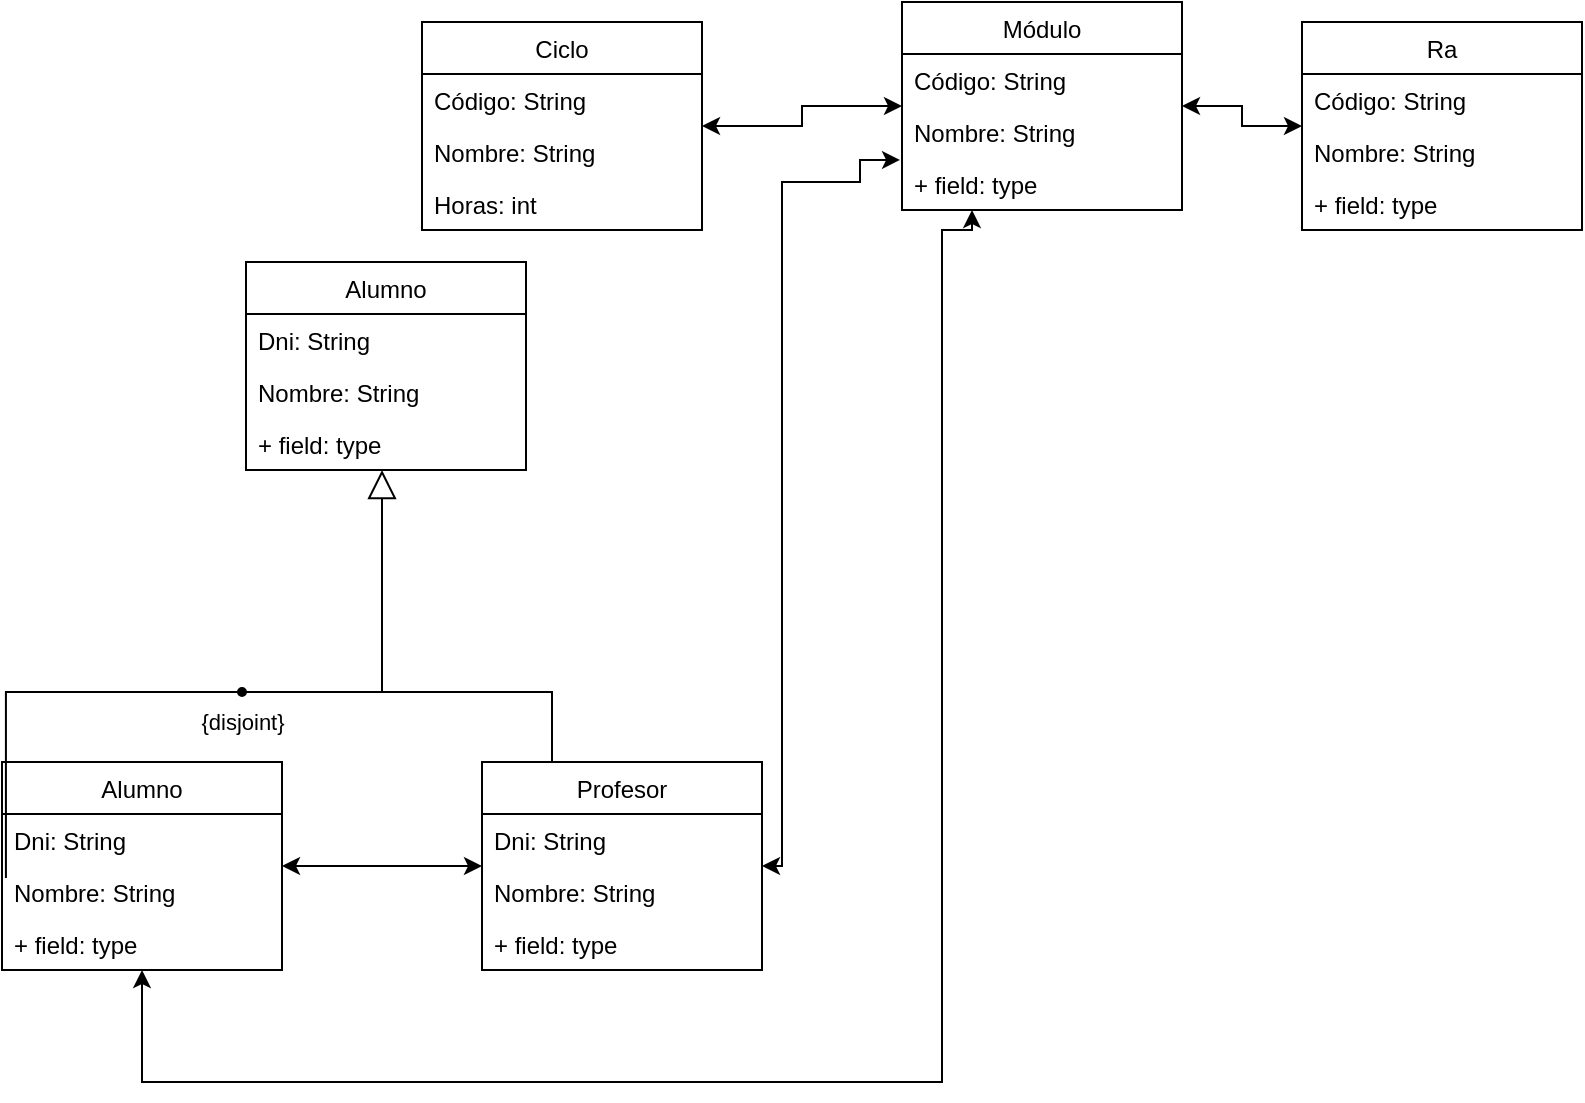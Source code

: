 <mxfile version="20.4.2" type="github"><diagram id="C5RBs43oDa-KdzZeNtuy" name="Page-1"><mxGraphModel dx="868" dy="479" grid="1" gridSize="10" guides="1" tooltips="1" connect="1" arrows="1" fold="1" page="1" pageScale="1" pageWidth="827" pageHeight="1169" math="0" shadow="0"><root><mxCell id="WIyWlLk6GJQsqaUBKTNV-0"/><mxCell id="WIyWlLk6GJQsqaUBKTNV-1" parent="WIyWlLk6GJQsqaUBKTNV-0"/><mxCell id="xQWbSTvO4JMvCj60NgMt-9" value="" style="edgeStyle=orthogonalEdgeStyle;rounded=0;orthogonalLoop=1;jettySize=auto;html=1;startArrow=classic;startFill=1;" parent="WIyWlLk6GJQsqaUBKTNV-1" source="xQWbSTvO4JMvCj60NgMt-0" target="xQWbSTvO4JMvCj60NgMt-5" edge="1"><mxGeometry relative="1" as="geometry"/></mxCell><mxCell id="xQWbSTvO4JMvCj60NgMt-0" value="Ciclo" style="swimlane;fontStyle=0;childLayout=stackLayout;horizontal=1;startSize=26;fillColor=none;horizontalStack=0;resizeParent=1;resizeParentMax=0;resizeLast=0;collapsible=1;marginBottom=0;" parent="WIyWlLk6GJQsqaUBKTNV-1" vertex="1"><mxGeometry x="220" y="40" width="140" height="104" as="geometry"/></mxCell><mxCell id="xQWbSTvO4JMvCj60NgMt-1" value="Código: String" style="text;strokeColor=none;fillColor=none;align=left;verticalAlign=top;spacingLeft=4;spacingRight=4;overflow=hidden;rotatable=0;points=[[0,0.5],[1,0.5]];portConstraint=eastwest;" parent="xQWbSTvO4JMvCj60NgMt-0" vertex="1"><mxGeometry y="26" width="140" height="26" as="geometry"/></mxCell><mxCell id="xQWbSTvO4JMvCj60NgMt-2" value="Nombre: String" style="text;strokeColor=none;fillColor=none;align=left;verticalAlign=top;spacingLeft=4;spacingRight=4;overflow=hidden;rotatable=0;points=[[0,0.5],[1,0.5]];portConstraint=eastwest;" parent="xQWbSTvO4JMvCj60NgMt-0" vertex="1"><mxGeometry y="52" width="140" height="26" as="geometry"/></mxCell><mxCell id="xQWbSTvO4JMvCj60NgMt-3" value="Horas: int" style="text;strokeColor=none;fillColor=none;align=left;verticalAlign=top;spacingLeft=4;spacingRight=4;overflow=hidden;rotatable=0;points=[[0,0.5],[1,0.5]];portConstraint=eastwest;" parent="xQWbSTvO4JMvCj60NgMt-0" vertex="1"><mxGeometry y="78" width="140" height="26" as="geometry"/></mxCell><mxCell id="xQWbSTvO4JMvCj60NgMt-14" value="" style="edgeStyle=orthogonalEdgeStyle;rounded=0;orthogonalLoop=1;jettySize=auto;html=1;startArrow=classic;startFill=1;" parent="WIyWlLk6GJQsqaUBKTNV-1" source="xQWbSTvO4JMvCj60NgMt-5" target="xQWbSTvO4JMvCj60NgMt-10" edge="1"><mxGeometry relative="1" as="geometry"/></mxCell><mxCell id="xQWbSTvO4JMvCj60NgMt-19" value="" style="edgeStyle=orthogonalEdgeStyle;rounded=0;orthogonalLoop=1;jettySize=auto;html=1;startArrow=classic;startFill=1;exitX=-0.007;exitY=1.038;exitDx=0;exitDy=0;exitPerimeter=0;" parent="WIyWlLk6GJQsqaUBKTNV-1" source="xQWbSTvO4JMvCj60NgMt-7" target="xQWbSTvO4JMvCj60NgMt-15" edge="1"><mxGeometry relative="1" as="geometry"><Array as="points"><mxPoint x="439" y="120"/><mxPoint x="400" y="120"/><mxPoint x="400" y="462"/></Array></mxGeometry></mxCell><mxCell id="xQWbSTvO4JMvCj60NgMt-5" value="Módulo" style="swimlane;fontStyle=0;childLayout=stackLayout;horizontal=1;startSize=26;fillColor=none;horizontalStack=0;resizeParent=1;resizeParentMax=0;resizeLast=0;collapsible=1;marginBottom=0;" parent="WIyWlLk6GJQsqaUBKTNV-1" vertex="1"><mxGeometry x="460" y="30" width="140" height="104" as="geometry"/></mxCell><mxCell id="xQWbSTvO4JMvCj60NgMt-6" value="Código: String" style="text;strokeColor=none;fillColor=none;align=left;verticalAlign=top;spacingLeft=4;spacingRight=4;overflow=hidden;rotatable=0;points=[[0,0.5],[1,0.5]];portConstraint=eastwest;" parent="xQWbSTvO4JMvCj60NgMt-5" vertex="1"><mxGeometry y="26" width="140" height="26" as="geometry"/></mxCell><mxCell id="xQWbSTvO4JMvCj60NgMt-7" value="Nombre: String" style="text;strokeColor=none;fillColor=none;align=left;verticalAlign=top;spacingLeft=4;spacingRight=4;overflow=hidden;rotatable=0;points=[[0,0.5],[1,0.5]];portConstraint=eastwest;" parent="xQWbSTvO4JMvCj60NgMt-5" vertex="1"><mxGeometry y="52" width="140" height="26" as="geometry"/></mxCell><mxCell id="xQWbSTvO4JMvCj60NgMt-8" value="+ field: type" style="text;strokeColor=none;fillColor=none;align=left;verticalAlign=top;spacingLeft=4;spacingRight=4;overflow=hidden;rotatable=0;points=[[0,0.5],[1,0.5]];portConstraint=eastwest;" parent="xQWbSTvO4JMvCj60NgMt-5" vertex="1"><mxGeometry y="78" width="140" height="26" as="geometry"/></mxCell><mxCell id="xQWbSTvO4JMvCj60NgMt-10" value="Ra" style="swimlane;fontStyle=0;childLayout=stackLayout;horizontal=1;startSize=26;fillColor=none;horizontalStack=0;resizeParent=1;resizeParentMax=0;resizeLast=0;collapsible=1;marginBottom=0;" parent="WIyWlLk6GJQsqaUBKTNV-1" vertex="1"><mxGeometry x="660" y="40" width="140" height="104" as="geometry"/></mxCell><mxCell id="xQWbSTvO4JMvCj60NgMt-11" value="Código: String" style="text;strokeColor=none;fillColor=none;align=left;verticalAlign=top;spacingLeft=4;spacingRight=4;overflow=hidden;rotatable=0;points=[[0,0.5],[1,0.5]];portConstraint=eastwest;" parent="xQWbSTvO4JMvCj60NgMt-10" vertex="1"><mxGeometry y="26" width="140" height="26" as="geometry"/></mxCell><mxCell id="xQWbSTvO4JMvCj60NgMt-12" value="Nombre: String" style="text;strokeColor=none;fillColor=none;align=left;verticalAlign=top;spacingLeft=4;spacingRight=4;overflow=hidden;rotatable=0;points=[[0,0.5],[1,0.5]];portConstraint=eastwest;" parent="xQWbSTvO4JMvCj60NgMt-10" vertex="1"><mxGeometry y="52" width="140" height="26" as="geometry"/></mxCell><mxCell id="xQWbSTvO4JMvCj60NgMt-13" value="+ field: type" style="text;strokeColor=none;fillColor=none;align=left;verticalAlign=top;spacingLeft=4;spacingRight=4;overflow=hidden;rotatable=0;points=[[0,0.5],[1,0.5]];portConstraint=eastwest;" parent="xQWbSTvO4JMvCj60NgMt-10" vertex="1"><mxGeometry y="78" width="140" height="26" as="geometry"/></mxCell><mxCell id="xQWbSTvO4JMvCj60NgMt-24" value="" style="edgeStyle=orthogonalEdgeStyle;rounded=0;orthogonalLoop=1;jettySize=auto;html=1;startArrow=classic;startFill=1;" parent="WIyWlLk6GJQsqaUBKTNV-1" source="xQWbSTvO4JMvCj60NgMt-15" target="xQWbSTvO4JMvCj60NgMt-20" edge="1"><mxGeometry relative="1" as="geometry"/></mxCell><mxCell id="xQWbSTvO4JMvCj60NgMt-15" value="Profesor" style="swimlane;fontStyle=0;childLayout=stackLayout;horizontal=1;startSize=26;fillColor=none;horizontalStack=0;resizeParent=1;resizeParentMax=0;resizeLast=0;collapsible=1;marginBottom=0;" parent="WIyWlLk6GJQsqaUBKTNV-1" vertex="1"><mxGeometry x="250" y="410" width="140" height="104" as="geometry"/></mxCell><mxCell id="xQWbSTvO4JMvCj60NgMt-16" value="Dni: String" style="text;strokeColor=none;fillColor=none;align=left;verticalAlign=top;spacingLeft=4;spacingRight=4;overflow=hidden;rotatable=0;points=[[0,0.5],[1,0.5]];portConstraint=eastwest;" parent="xQWbSTvO4JMvCj60NgMt-15" vertex="1"><mxGeometry y="26" width="140" height="26" as="geometry"/></mxCell><mxCell id="xQWbSTvO4JMvCj60NgMt-17" value="Nombre: String" style="text;strokeColor=none;fillColor=none;align=left;verticalAlign=top;spacingLeft=4;spacingRight=4;overflow=hidden;rotatable=0;points=[[0,0.5],[1,0.5]];portConstraint=eastwest;" parent="xQWbSTvO4JMvCj60NgMt-15" vertex="1"><mxGeometry y="52" width="140" height="26" as="geometry"/></mxCell><mxCell id="xQWbSTvO4JMvCj60NgMt-18" value="+ field: type" style="text;strokeColor=none;fillColor=none;align=left;verticalAlign=top;spacingLeft=4;spacingRight=4;overflow=hidden;rotatable=0;points=[[0,0.5],[1,0.5]];portConstraint=eastwest;" parent="xQWbSTvO4JMvCj60NgMt-15" vertex="1"><mxGeometry y="78" width="140" height="26" as="geometry"/></mxCell><mxCell id="xQWbSTvO4JMvCj60NgMt-25" style="edgeStyle=orthogonalEdgeStyle;rounded=0;orthogonalLoop=1;jettySize=auto;html=1;exitX=0.5;exitY=1;exitDx=0;exitDy=0;startArrow=classic;startFill=1;entryX=0.25;entryY=1;entryDx=0;entryDy=0;" parent="WIyWlLk6GJQsqaUBKTNV-1" source="xQWbSTvO4JMvCj60NgMt-20" target="xQWbSTvO4JMvCj60NgMt-5" edge="1"><mxGeometry relative="1" as="geometry"><Array as="points"><mxPoint x="80" y="570"/><mxPoint x="480" y="570"/><mxPoint x="480" y="144"/></Array><mxPoint x="470" y="150" as="targetPoint"/></mxGeometry></mxCell><mxCell id="xQWbSTvO4JMvCj60NgMt-20" value="Alumno" style="swimlane;fontStyle=0;childLayout=stackLayout;horizontal=1;startSize=26;fillColor=none;horizontalStack=0;resizeParent=1;resizeParentMax=0;resizeLast=0;collapsible=1;marginBottom=0;" parent="WIyWlLk6GJQsqaUBKTNV-1" vertex="1"><mxGeometry x="10" y="410" width="140" height="104" as="geometry"/></mxCell><mxCell id="xQWbSTvO4JMvCj60NgMt-21" value="Dni: String" style="text;strokeColor=none;fillColor=none;align=left;verticalAlign=top;spacingLeft=4;spacingRight=4;overflow=hidden;rotatable=0;points=[[0,0.5],[1,0.5]];portConstraint=eastwest;" parent="xQWbSTvO4JMvCj60NgMt-20" vertex="1"><mxGeometry y="26" width="140" height="26" as="geometry"/></mxCell><mxCell id="xQWbSTvO4JMvCj60NgMt-22" value="Nombre: String" style="text;strokeColor=none;fillColor=none;align=left;verticalAlign=top;spacingLeft=4;spacingRight=4;overflow=hidden;rotatable=0;points=[[0,0.5],[1,0.5]];portConstraint=eastwest;" parent="xQWbSTvO4JMvCj60NgMt-20" vertex="1"><mxGeometry y="52" width="140" height="26" as="geometry"/></mxCell><mxCell id="xQWbSTvO4JMvCj60NgMt-23" value="+ field: type" style="text;strokeColor=none;fillColor=none;align=left;verticalAlign=top;spacingLeft=4;spacingRight=4;overflow=hidden;rotatable=0;points=[[0,0.5],[1,0.5]];portConstraint=eastwest;" parent="xQWbSTvO4JMvCj60NgMt-20" vertex="1"><mxGeometry y="78" width="140" height="26" as="geometry"/></mxCell><mxCell id="xQWbSTvO4JMvCj60NgMt-40" value="{disjoint}" style="ellipse;html=1;fillColor=strokeColor;labelPosition=center;align=center;fontFamily=Helvetica;fontSize=11;fontColor=default;verticalAlign=top;verticalLabelPosition=bottom;" parent="WIyWlLk6GJQsqaUBKTNV-1" vertex="1"><mxGeometry x="128" y="373" width="4" height="4" as="geometry"/></mxCell><mxCell id="xQWbSTvO4JMvCj60NgMt-41" value="" style="edgeStyle=elbowEdgeStyle;html=1;endSize=12;endArrow=block;endFill=0;elbow=horizontal;rounded=0;labelBackgroundColor=default;fontFamily=Helvetica;fontSize=11;fontColor=default;shape=connector;" parent="WIyWlLk6GJQsqaUBKTNV-1" source="xQWbSTvO4JMvCj60NgMt-40" target="xQWbSTvO4JMvCj60NgMt-47" edge="1"><mxGeometry x="1" relative="1" as="geometry"><mxPoint x="210" y="300" as="targetPoint"/><Array as="points"><mxPoint x="200" y="320"/></Array></mxGeometry></mxCell><mxCell id="xQWbSTvO4JMvCj60NgMt-42" value="" style="edgeStyle=elbowEdgeStyle;html=1;elbow=vertical;verticalAlign=bottom;endArrow=none;rounded=0;labelBackgroundColor=default;fontFamily=Helvetica;fontSize=11;fontColor=default;startSize=14;shape=connector;entryX=0.25;entryY=0;entryDx=0;entryDy=0;" parent="WIyWlLk6GJQsqaUBKTNV-1" source="xQWbSTvO4JMvCj60NgMt-40" target="xQWbSTvO4JMvCj60NgMt-15" edge="1"><mxGeometry x="1" relative="1" as="geometry"><mxPoint x="200" y="400" as="targetPoint"/><Array as="points"><mxPoint x="170" y="375"/></Array></mxGeometry></mxCell><mxCell id="xQWbSTvO4JMvCj60NgMt-43" value="" style="edgeStyle=elbowEdgeStyle;html=1;elbow=vertical;verticalAlign=bottom;endArrow=none;rounded=0;labelBackgroundColor=default;fontFamily=Helvetica;fontSize=11;fontColor=default;startSize=14;shape=connector;entryX=0.014;entryY=0.231;entryDx=0;entryDy=0;entryPerimeter=0;" parent="WIyWlLk6GJQsqaUBKTNV-1" source="xQWbSTvO4JMvCj60NgMt-40" target="xQWbSTvO4JMvCj60NgMt-22" edge="1"><mxGeometry x="1" relative="1" as="geometry"><mxPoint x="60" y="400" as="targetPoint"/><Array as="points"><mxPoint x="90" y="375"/></Array></mxGeometry></mxCell><mxCell id="xQWbSTvO4JMvCj60NgMt-44" value="Alumno" style="swimlane;fontStyle=0;childLayout=stackLayout;horizontal=1;startSize=26;fillColor=none;horizontalStack=0;resizeParent=1;resizeParentMax=0;resizeLast=0;collapsible=1;marginBottom=0;" parent="WIyWlLk6GJQsqaUBKTNV-1" vertex="1"><mxGeometry x="132" y="160" width="140" height="104" as="geometry"/></mxCell><mxCell id="xQWbSTvO4JMvCj60NgMt-45" value="Dni: String" style="text;strokeColor=none;fillColor=none;align=left;verticalAlign=top;spacingLeft=4;spacingRight=4;overflow=hidden;rotatable=0;points=[[0,0.5],[1,0.5]];portConstraint=eastwest;" parent="xQWbSTvO4JMvCj60NgMt-44" vertex="1"><mxGeometry y="26" width="140" height="26" as="geometry"/></mxCell><mxCell id="xQWbSTvO4JMvCj60NgMt-46" value="Nombre: String" style="text;strokeColor=none;fillColor=none;align=left;verticalAlign=top;spacingLeft=4;spacingRight=4;overflow=hidden;rotatable=0;points=[[0,0.5],[1,0.5]];portConstraint=eastwest;" parent="xQWbSTvO4JMvCj60NgMt-44" vertex="1"><mxGeometry y="52" width="140" height="26" as="geometry"/></mxCell><mxCell id="xQWbSTvO4JMvCj60NgMt-47" value="+ field: type" style="text;strokeColor=none;fillColor=none;align=left;verticalAlign=top;spacingLeft=4;spacingRight=4;overflow=hidden;rotatable=0;points=[[0,0.5],[1,0.5]];portConstraint=eastwest;" parent="xQWbSTvO4JMvCj60NgMt-44" vertex="1"><mxGeometry y="78" width="140" height="26" as="geometry"/></mxCell></root></mxGraphModel></diagram></mxfile>
